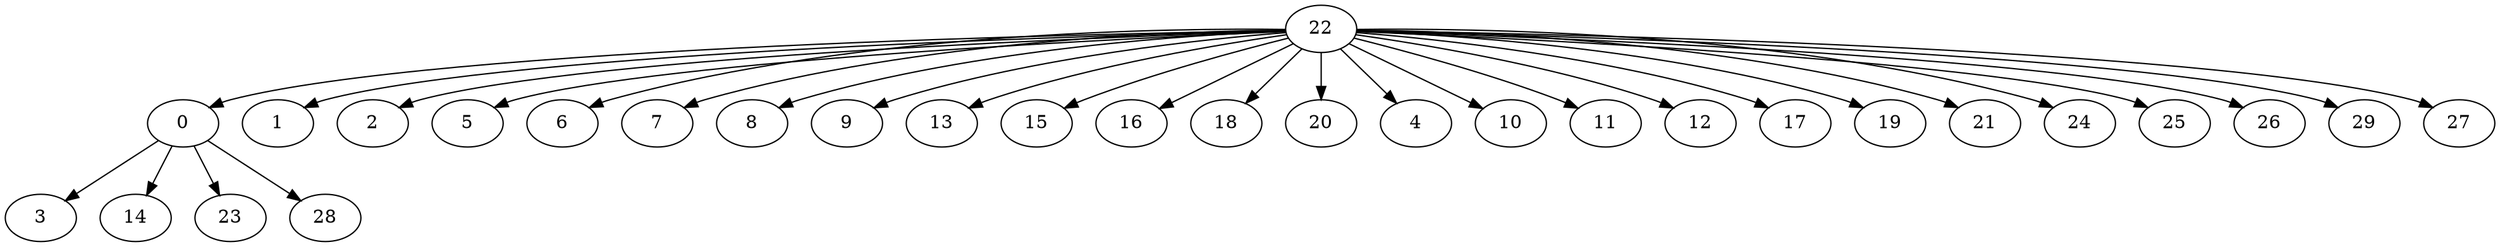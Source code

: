 digraph my_graph {
22 [label=22]
0 [label=0]
1 [label=1]
2 [label=2]
5 [label=5]
6 [label=6]
7 [label=7]
8 [label=8]
9 [label=9]
13 [label=13]
15 [label=15]
16 [label=16]
18 [label=18]
20 [label=20]
4 [label=4]
10 [label=10]
11 [label=11]
12 [label=12]
17 [label=17]
19 [label=19]
21 [label=21]
24 [label=24]
25 [label=25]
26 [label=26]
29 [label=29]
27 [label=27]
3 [label=3]
14 [label=14]
23 [label=23]
28 [label=28]
22->0
22->1
22->2
22->5
22->6
22->7
22->8
22->9
22->13
22->15
22->16
22->18
22->20
22->4
22->10
22->11
22->12
22->17
22->19
22->21
22->24
22->25
22->26
22->29
22->27
0->3
0->14
0->23
0->28
}